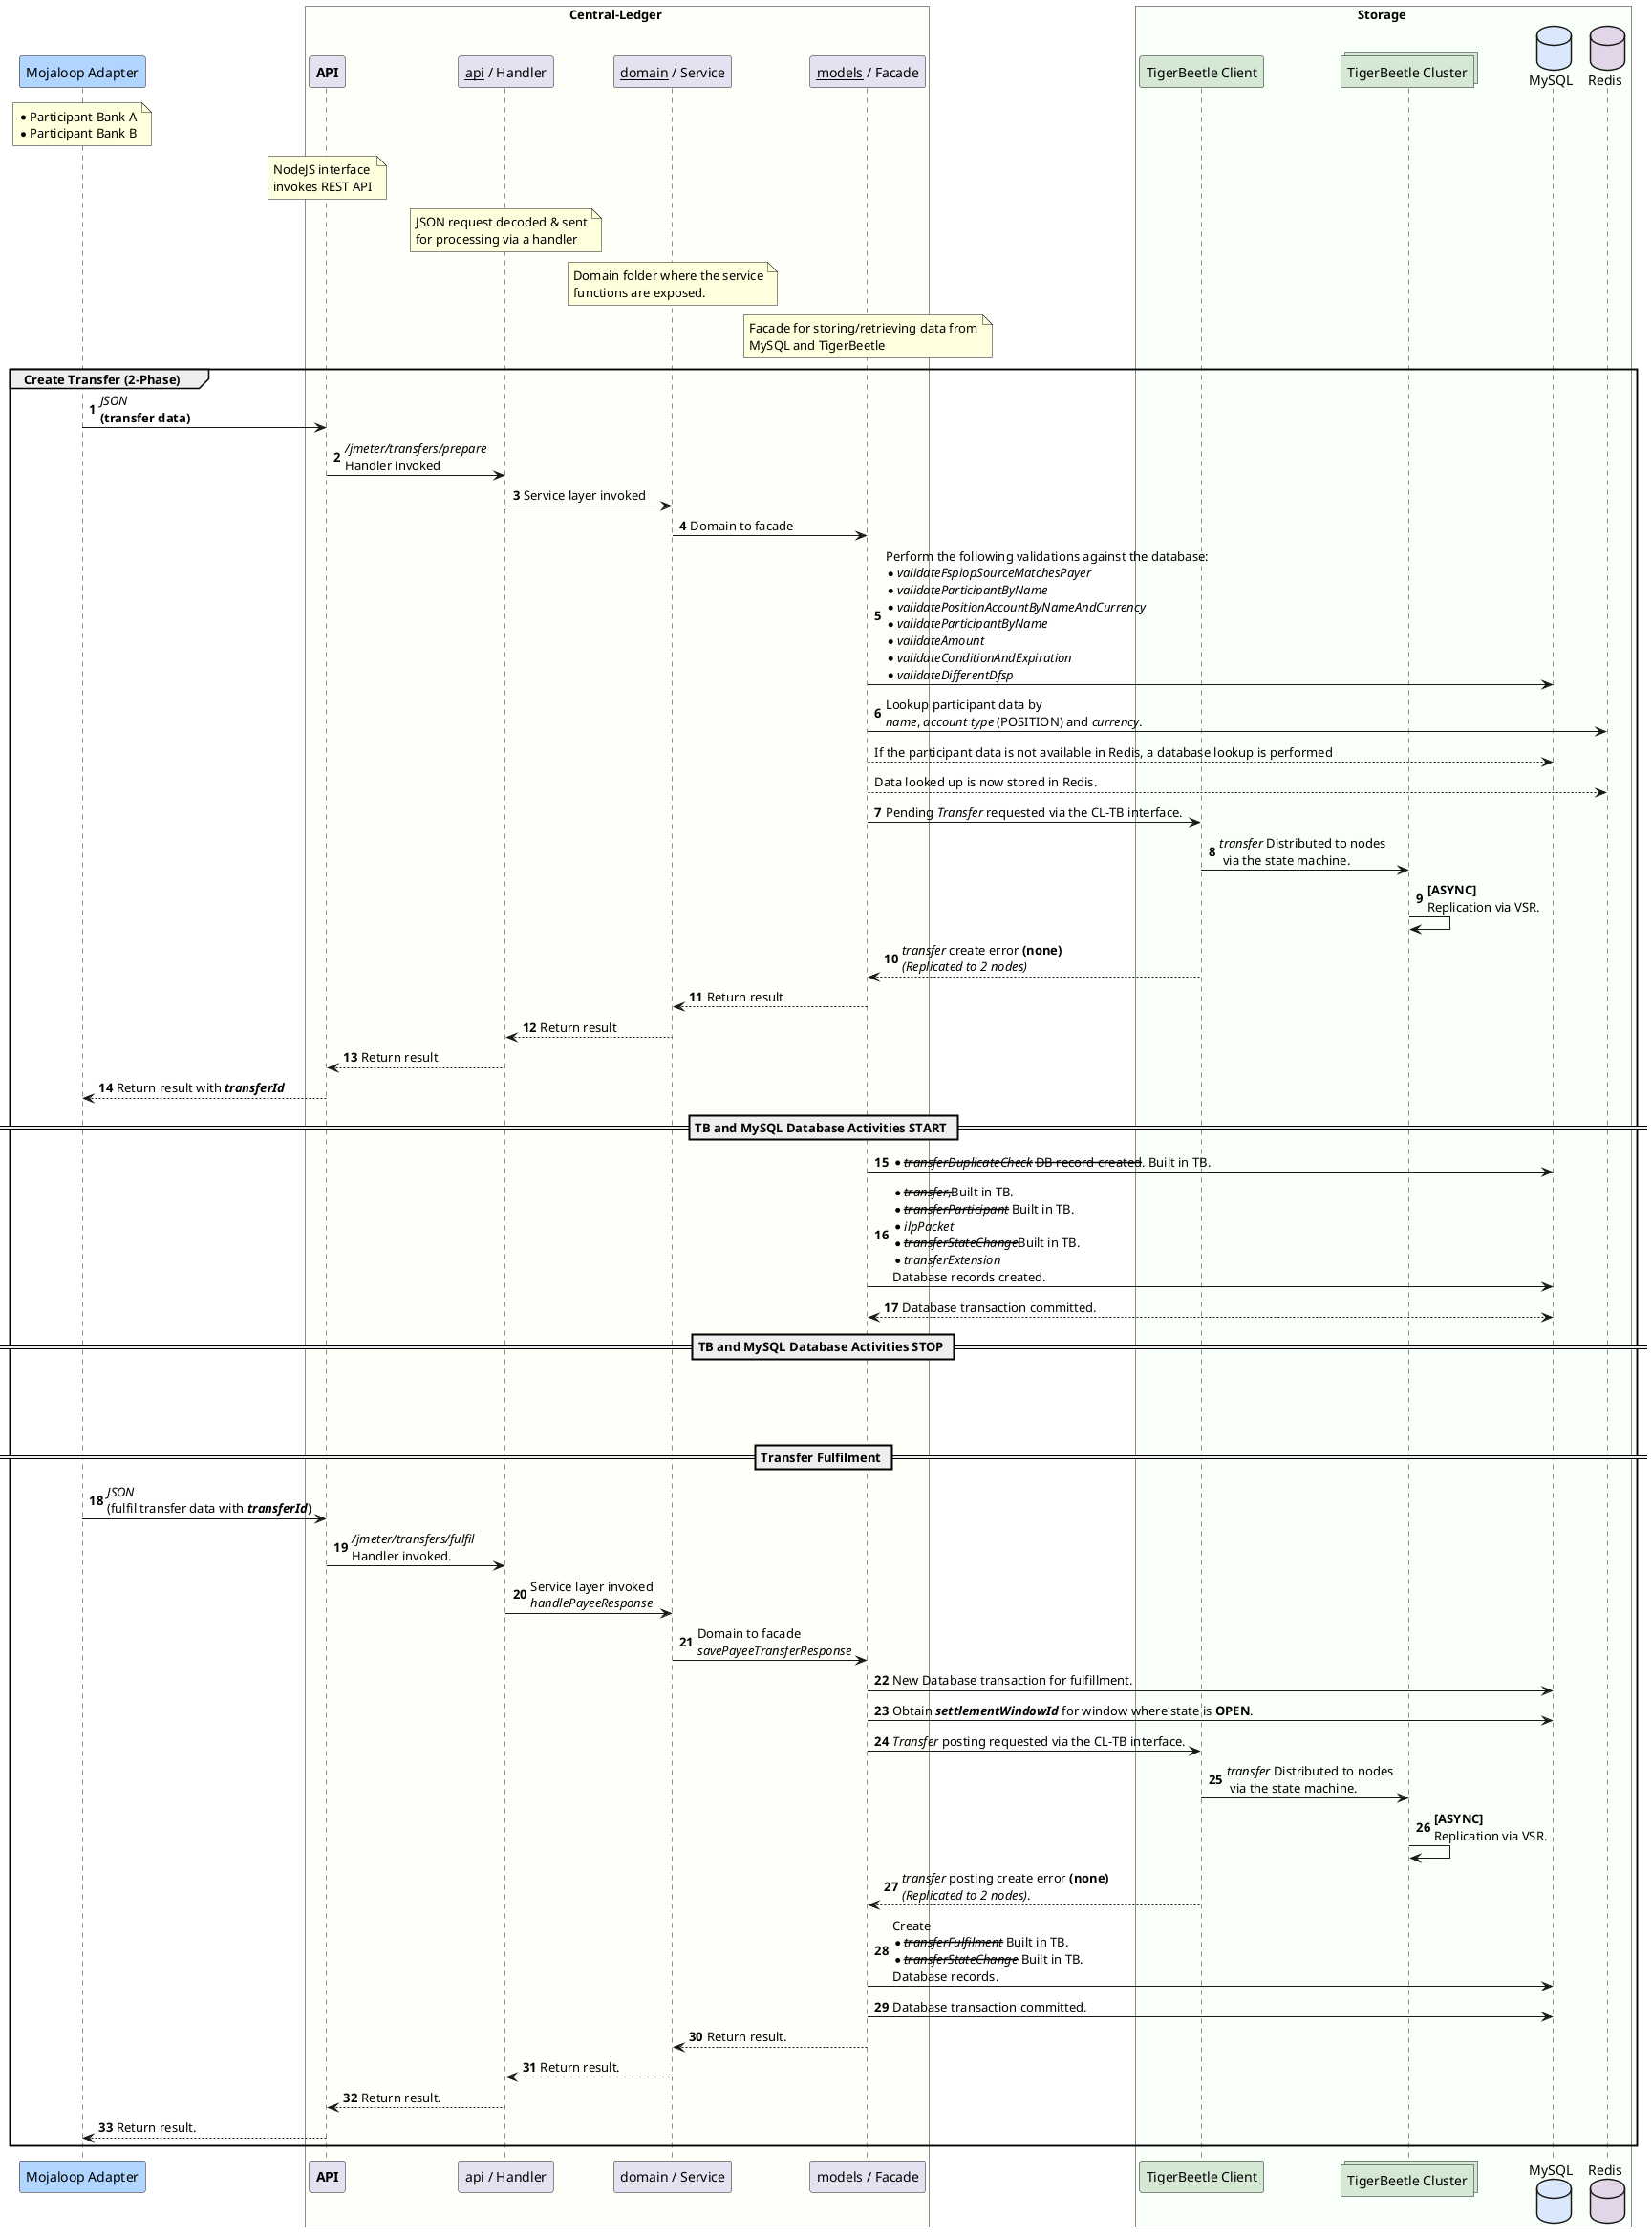 @startuml

participant "Mojaloop Adapter" as dfsp #B0D5FF
note over dfsp
    * Participant Bank A
    * Participant Bank B
end note

box Central-Ledger #FFFFF9
    participant "**API**" as cl_api
    participant "__api__ / Handler" as cl_handler
    participant "__domain__ / Service" as cl_domain
    participant "__models__ / Facade" as cl_facade

note over cl_api
        NodeJS interface
        invokes REST API
    end note

    note over cl_handler
        JSON request decoded & sent
        for processing via a handler
    end note

    note over cl_domain
        Domain folder where the service
        functions are exposed.
    end note

    note over cl_facade
        Facade for storing/retrieving data from
        MySQL and TigerBeetle
    end note
end box

box Storage #F9FFF9
	participant "TigerBeetle Client" as tb_client #D5E8D4
	collections "TigerBeetle Cluster" as tb_nodes #D5E8D4
	database "MySQL" as cl_db #DAE8FC
	database "Redis" as redis_cache #E1D5E7
end box

autonumber
group Create Transfer (2-Phase)
    dfsp -> cl_api : //JSON// \n**(transfer data)**
    cl_api -> cl_handler : ///jmeter/transfers/prepare// \nHandler invoked
    cl_handler -> cl_domain : Service layer invoked
    cl_domain -> cl_facade : Domain to facade
    cl_facade -> cl_db : Perform the following validations against the database:\n*//validateFspiopSourceMatchesPayer//\n*//validateParticipantByName//\n*//validatePositionAccountByNameAndCurrency//\n*//validateParticipantByName//\n*//validateAmount//\n*//validateConditionAndExpiration//\n*//validateDifferentDfsp//
    cl_facade -> redis_cache : Lookup participant data by \n//name//, //account type// (POSITION) and //currency//.
    autonumber stop
    cl_facade --> cl_db : If the participant data is not available in Redis, a database lookup is performed
    cl_facade --> redis_cache : Data looked up is now stored in Redis.
    autonumber resume
    cl_facade -> tb_client : Pending //Transfer// requested via the CL-TB interface.
    tb_client -> tb_nodes : //transfer// Distributed to nodes\n via the state machine.
    tb_nodes -> tb_nodes : **[ASYNC]**\nReplication via VSR.
    tb_client --> cl_facade : //transfer// create error **(none)**\n//(Replicated to 2 nodes)//
    cl_facade --> cl_domain : Return result
    cl_domain --> cl_handler : Return result
    cl_handler --> cl_api : Return result
    cl_api --> dfsp : Return result with //**transferId**//
    == TB and MySQL Database Activities START ==
    cl_facade -> cl_db : *--//transferDuplicateCheck//-- --DB record created--. Built in TB.
    cl_facade -> cl_db : *--//transfer//,--Built in TB. \n*--//transferParticipant//-- Built in TB. \n*//ilpPacket// \n*--//transferStateChange//--Built in TB. \n*//transferExtension//\nDatabase records created.
    cl_db <--> cl_facade : Database transaction committed.
    == TB and MySQL Database Activities STOP ==

||70||

    == Transfer Fulfilment ==
    dfsp -> cl_api : //JSON// \n(fulfil transfer data with //**transferId**//)
    cl_api -> cl_handler : ///jmeter/transfers/fulfil// \nHandler invoked.
    cl_handler -> cl_domain : Service layer invoked \n//handlePayeeResponse//
    cl_domain -> cl_facade : Domain to facade \n//savePayeeTransferResponse//
    cl_facade -> cl_db : New Database transaction for fulfillment.
    cl_facade -> cl_db : Obtain //**settlementWindowId**// for window where state is **OPEN**.
    cl_facade -> tb_client : //Transfer// posting requested via the CL-TB interface.
    tb_client -> tb_nodes : //transfer// Distributed to nodes\n via the state machine.
    tb_nodes -> tb_nodes : **[ASYNC]**\nReplication via VSR.
    tb_client --> cl_facade : //transfer// posting create error **(none)**\n//(Replicated to 2 nodes)//.
    cl_facade -> cl_db : Create \n*--//transferFulfilment//-- Built in TB. \n*--//transferStateChange//-- Built in TB. \nDatabase records.
    cl_facade -> cl_db : Database transaction committed.
    cl_facade --> cl_domain : Return result.
    cl_domain --> cl_handler : Return result.
    cl_handler --> cl_api : Return result.
    cl_api --> dfsp : Return result.
end

@enduml
